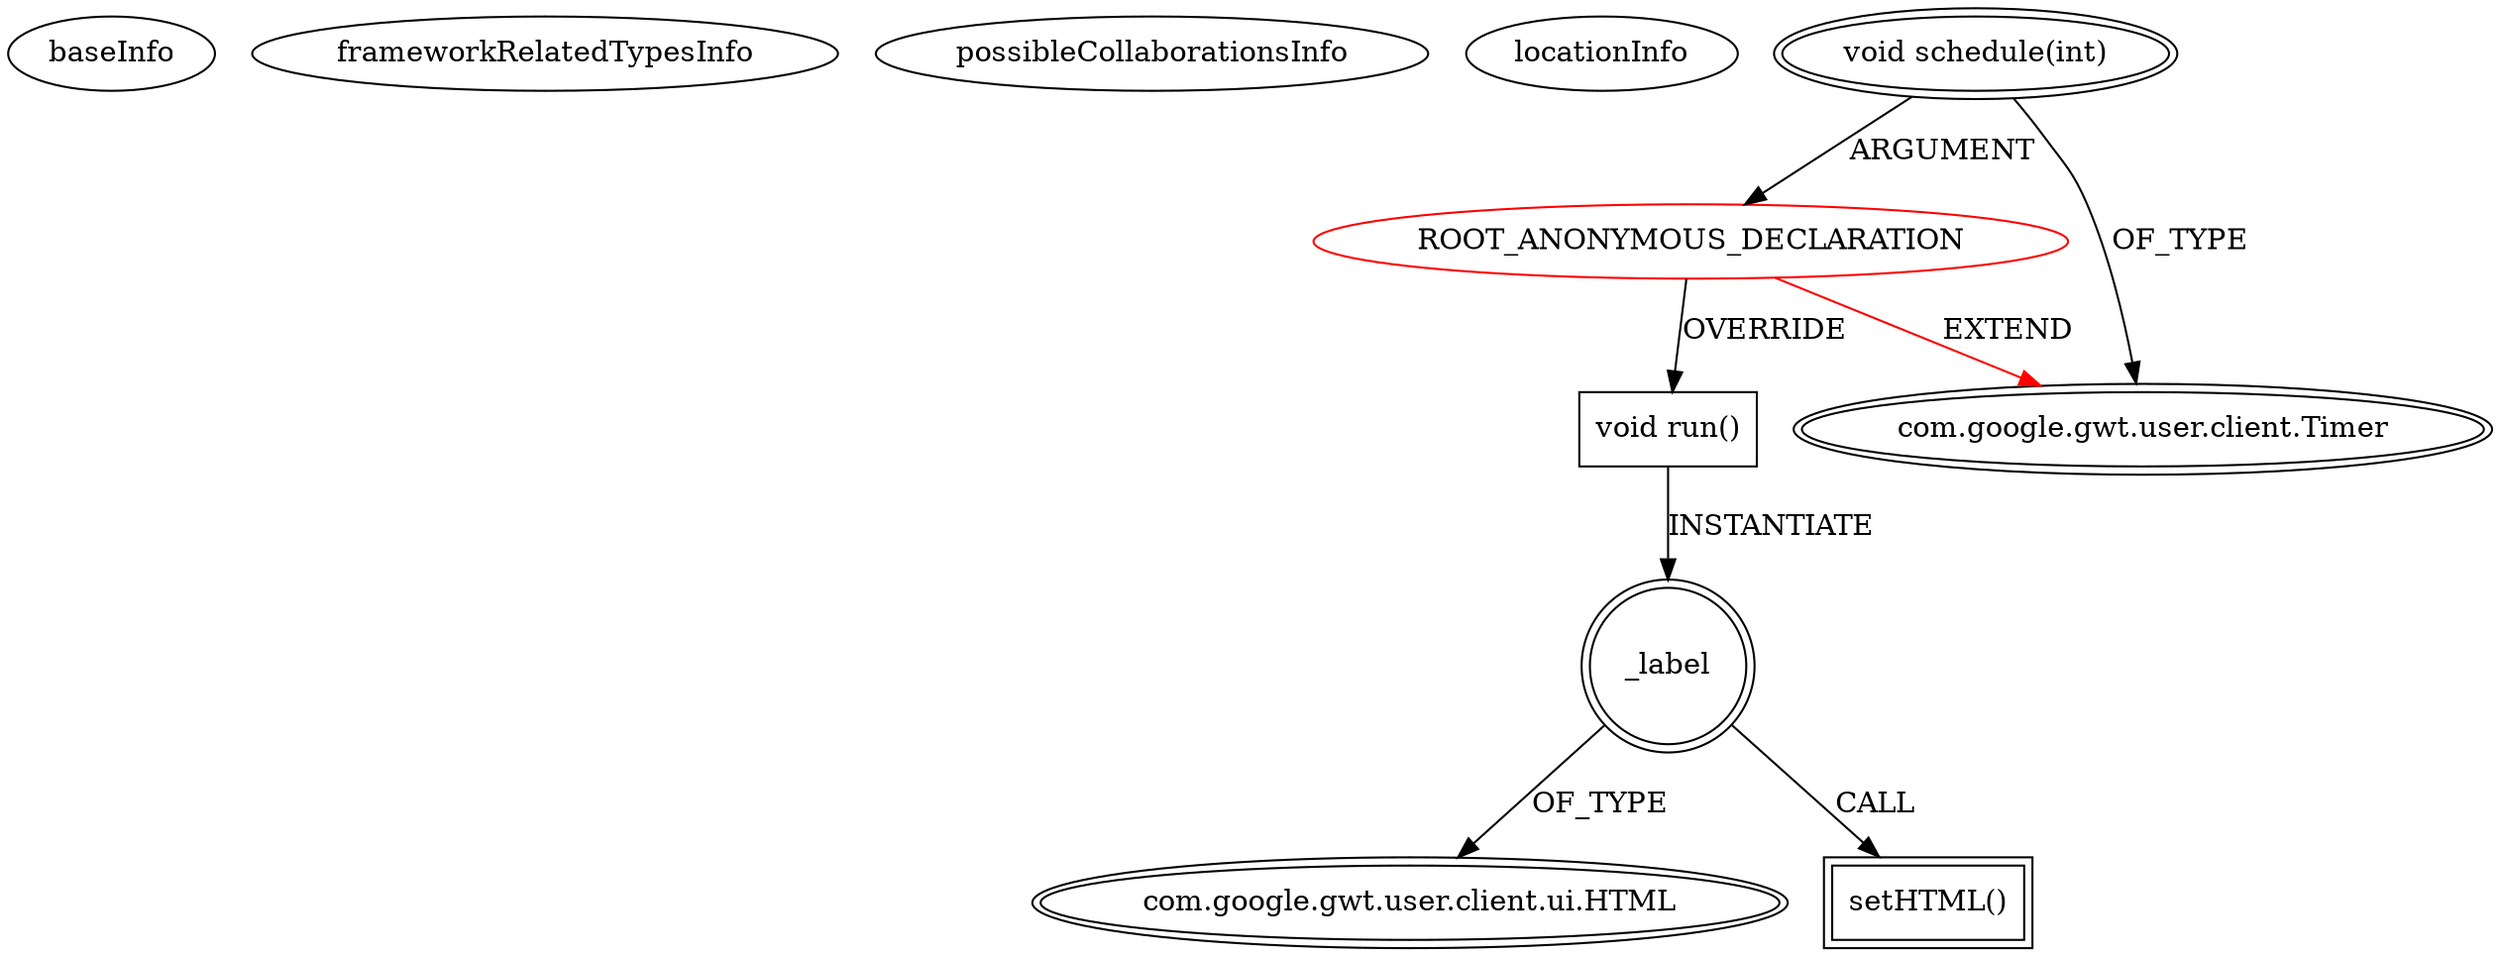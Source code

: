 digraph {
baseInfo[graphId=4211,category="extension_graph",isAnonymous=true,possibleRelation=false]
frameworkRelatedTypesInfo[0="com.google.gwt.user.client.Timer"]
possibleCollaborationsInfo[]
locationInfo[projectName="nextinterfaces-next",filePath="/nextinterfaces-next/next-master/src/next/i/view/widgets/XProgress.java",contextSignature="void updatePosition_()",graphId="4211"]
0[label="ROOT_ANONYMOUS_DECLARATION",vertexType="ROOT_ANONYMOUS_DECLARATION",isFrameworkType=false,color=red]
1[label="com.google.gwt.user.client.Timer",vertexType="FRAMEWORK_CLASS_TYPE",isFrameworkType=true,peripheries=2]
2[label="void schedule(int)",vertexType="OUTSIDE_CALL",isFrameworkType=true,peripheries=2]
4[label="void run()",vertexType="OVERRIDING_METHOD_DECLARATION",isFrameworkType=false,shape=box]
5[label="_label",vertexType="VARIABLE_EXPRESION",isFrameworkType=true,peripheries=2,shape=circle]
7[label="com.google.gwt.user.client.ui.HTML",vertexType="FRAMEWORK_CLASS_TYPE",isFrameworkType=true,peripheries=2]
6[label="setHTML()",vertexType="INSIDE_CALL",isFrameworkType=true,peripheries=2,shape=box]
0->1[label="EXTEND",color=red]
2->0[label="ARGUMENT"]
2->1[label="OF_TYPE"]
0->4[label="OVERRIDE"]
4->5[label="INSTANTIATE"]
5->7[label="OF_TYPE"]
5->6[label="CALL"]
}
